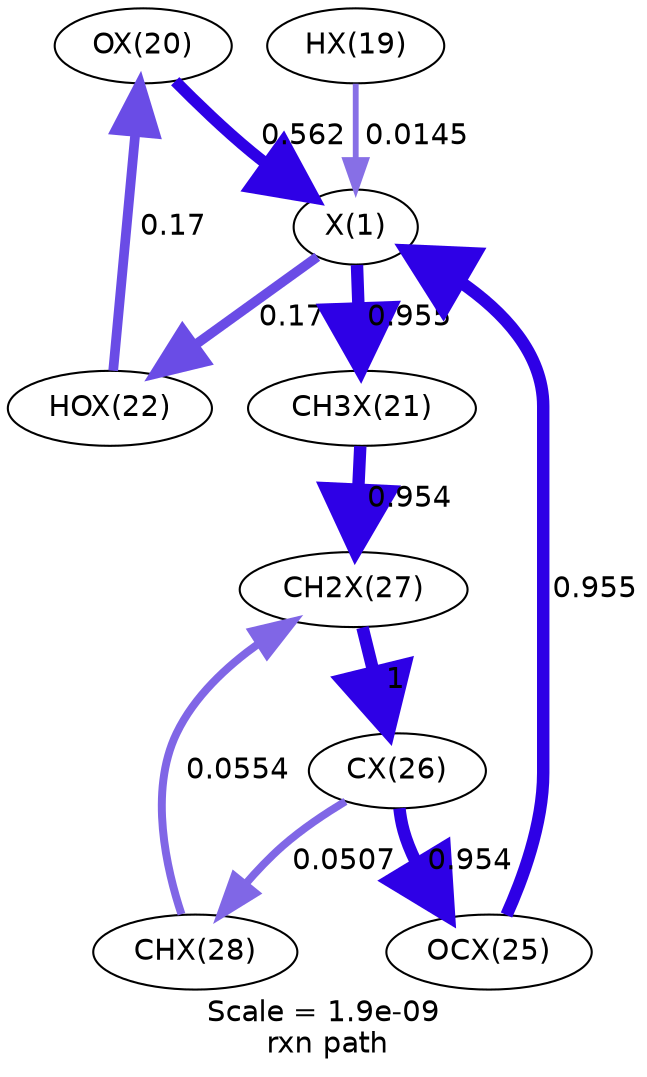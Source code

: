 digraph reaction_paths {
center=1;
s24 -> s22[fontname="Helvetica", style="setlinewidth(5.57)", arrowsize=2.78, color="0.7, 1.06, 0.9"
, label=" 0.562"];
s23 -> s22[fontname="Helvetica", style="setlinewidth(2.8)", arrowsize=1.4, color="0.7, 0.514, 0.9"
, label=" 0.0145"];
s22 -> s26[fontname="Helvetica", style="setlinewidth(4.66)", arrowsize=2.33, color="0.7, 0.67, 0.9"
, label=" 0.17"];
s22 -> s25[fontname="Helvetica", style="setlinewidth(5.97)", arrowsize=2.98, color="0.7, 1.45, 0.9"
, label=" 0.955"];
s29 -> s22[fontname="Helvetica", style="setlinewidth(5.97)", arrowsize=2.98, color="0.7, 1.46, 0.9"
, label=" 0.955"];
s26 -> s24[fontname="Helvetica", style="setlinewidth(4.66)", arrowsize=2.33, color="0.7, 0.67, 0.9"
, label=" 0.17"];
s25 -> s31[fontname="Helvetica", style="setlinewidth(5.96)", arrowsize=2.98, color="0.7, 1.45, 0.9"
, label=" 0.954"];
s32 -> s31[fontname="Helvetica", style="setlinewidth(3.82)", arrowsize=1.91, color="0.7, 0.555, 0.9"
, label=" 0.0554"];
s31 -> s30[fontname="Helvetica", style="setlinewidth(6)", arrowsize=3, color="0.7, 1.5, 0.9"
, label=" 1"];
s30 -> s32[fontname="Helvetica", style="setlinewidth(3.75)", arrowsize=1.87, color="0.7, 0.551, 0.9"
, label=" 0.0507"];
s30 -> s29[fontname="Helvetica", style="setlinewidth(5.96)", arrowsize=2.98, color="0.7, 1.45, 0.9"
, label=" 0.954"];
s22 [ fontname="Helvetica", label="X(1)"];
s23 [ fontname="Helvetica", label="HX(19)"];
s24 [ fontname="Helvetica", label="OX(20)"];
s25 [ fontname="Helvetica", label="CH3X(21)"];
s26 [ fontname="Helvetica", label="HOX(22)"];
s29 [ fontname="Helvetica", label="OCX(25)"];
s30 [ fontname="Helvetica", label="CX(26)"];
s31 [ fontname="Helvetica", label="CH2X(27)"];
s32 [ fontname="Helvetica", label="CHX(28)"];
 label = "Scale = 1.9e-09\l rxn path";
 fontname = "Helvetica";
}
